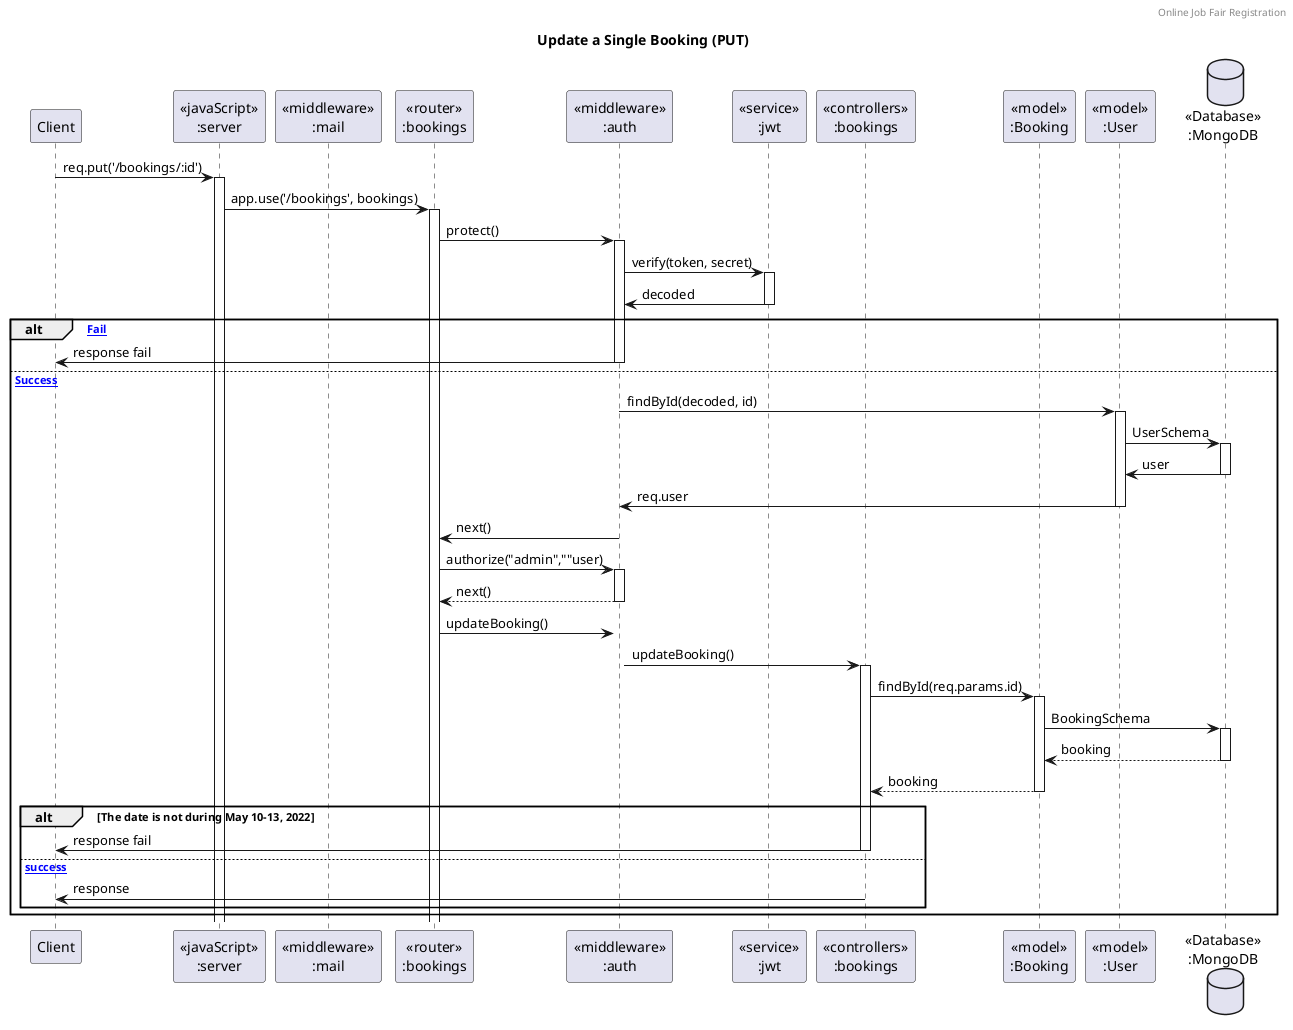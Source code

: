 @startuml Manage Booking (PUT)

header Online Job Fair Registration
title "Update a Single Booking (PUT)"

participant "Client" as client
participant "<<javaScript>>\n:server" as server
participant "<<middleware>>\n:mail" as mail
participant "<<router>>\n:bookings" as routerBookings
participant "<<middleware>>\n:auth" as auth
participant "<<service>>\n:jwt" as jwt
participant "<<controllers>>\n:bookings" as controllersBookings
participant "<<model>>\n:Booking" as modelBooking
participant "<<model>>\n:User" as modelUser
database "<<Database>>\n:MongoDB" as DatabaseSchema

client->server ++:req.put('/bookings/:id')
server->routerBookings ++:app.use('/bookings', bookings)
routerBookings -> auth ++:protect()
auth -> jwt ++:verify(token, secret)
auth <- jwt --:decoded

alt [Fail]
    client <- auth --:response fail
else [Success]
    auth -> modelUser ++:findById(decoded, id)
    modelUser -> DatabaseSchema ++:UserSchema
    modelUser <- DatabaseSchema --:user
    auth <- modelUser --:req.user
    routerBookings <- auth --:next()

    routerBookings -> auth ++:authorize("admin",""user)
    routerBookings <-- auth --:next()

    routerBookings -> auth ++:updateBooking()
    auth -> controllersBookings ++:updateBooking()
    controllersBookings->modelBooking ++:findById(req.params.id)
    modelBooking ->DatabaseSchema ++: BookingSchema
    DatabaseSchema --> modelBooking --: booking
    controllersBookings <-- modelBooking --:booking

    alt The date is not during May 10-13, 2022
        controllersBookings->client --:response fail
    else [success]
        controllersBookings->client --:response
    end
end

@enduml